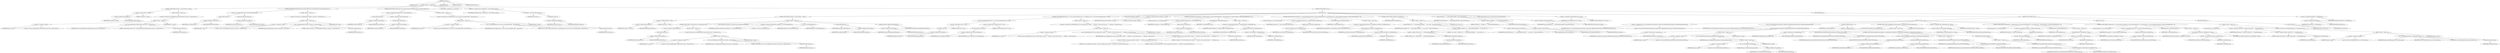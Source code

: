 digraph "execute" {  
"300" [label = <(METHOD,execute)<SUB>225</SUB>> ]
"21" [label = <(PARAM,this)<SUB>225</SUB>> ]
"301" [label = <(BLOCK,&lt;empty&gt;,&lt;empty&gt;)<SUB>225</SUB>> ]
"302" [label = <(CONTROL_STRUCTURE,if (tarFile == null),if (tarFile == null))<SUB>226</SUB>> ]
"303" [label = <(&lt;operator&gt;.equals,tarFile == null)<SUB>226</SUB>> ]
"304" [label = <(&lt;operator&gt;.fieldAccess,this.tarFile)<SUB>226</SUB>> ]
"305" [label = <(IDENTIFIER,this,tarFile == null)<SUB>226</SUB>> ]
"306" [label = <(FIELD_IDENTIFIER,tarFile,tarFile)<SUB>226</SUB>> ]
"307" [label = <(LITERAL,null,tarFile == null)<SUB>226</SUB>> ]
"308" [label = <(BLOCK,&lt;empty&gt;,&lt;empty&gt;)<SUB>226</SUB>> ]
"309" [label = <(&lt;operator&gt;.throw,throw new BuildException(&quot;tarfile attribute must be set!&quot;, getLocation());)<SUB>227</SUB>> ]
"310" [label = <(BLOCK,&lt;empty&gt;,&lt;empty&gt;)<SUB>227</SUB>> ]
"311" [label = <(&lt;operator&gt;.assignment,&lt;empty&gt;)> ]
"312" [label = <(IDENTIFIER,$obj7,&lt;empty&gt;)> ]
"313" [label = <(&lt;operator&gt;.alloc,new BuildException(&quot;tarfile attribute must be set!&quot;, getLocation()))<SUB>227</SUB>> ]
"314" [label = <(&lt;init&gt;,new BuildException(&quot;tarfile attribute must be set!&quot;, getLocation()))<SUB>227</SUB>> ]
"315" [label = <(IDENTIFIER,$obj7,new BuildException(&quot;tarfile attribute must be set!&quot;, getLocation()))> ]
"316" [label = <(LITERAL,&quot;tarfile attribute must be set!&quot;,new BuildException(&quot;tarfile attribute must be set!&quot;, getLocation()))<SUB>227</SUB>> ]
"317" [label = <(getLocation,getLocation())<SUB>228</SUB>> ]
"20" [label = <(IDENTIFIER,this,getLocation())<SUB>228</SUB>> ]
"318" [label = <(IDENTIFIER,$obj7,&lt;empty&gt;)> ]
"319" [label = <(CONTROL_STRUCTURE,if (tarFile.exists() &amp;&amp; tarFile.isDirectory()),if (tarFile.exists() &amp;&amp; tarFile.isDirectory()))<SUB>231</SUB>> ]
"320" [label = <(&lt;operator&gt;.logicalAnd,tarFile.exists() &amp;&amp; tarFile.isDirectory())<SUB>231</SUB>> ]
"321" [label = <(exists,tarFile.exists())<SUB>231</SUB>> ]
"322" [label = <(&lt;operator&gt;.fieldAccess,this.tarFile)<SUB>231</SUB>> ]
"323" [label = <(IDENTIFIER,this,tarFile.exists())<SUB>231</SUB>> ]
"324" [label = <(FIELD_IDENTIFIER,tarFile,tarFile)<SUB>231</SUB>> ]
"325" [label = <(isDirectory,tarFile.isDirectory())<SUB>231</SUB>> ]
"326" [label = <(&lt;operator&gt;.fieldAccess,this.tarFile)<SUB>231</SUB>> ]
"327" [label = <(IDENTIFIER,this,tarFile.isDirectory())<SUB>231</SUB>> ]
"328" [label = <(FIELD_IDENTIFIER,tarFile,tarFile)<SUB>231</SUB>> ]
"329" [label = <(BLOCK,&lt;empty&gt;,&lt;empty&gt;)<SUB>231</SUB>> ]
"330" [label = <(&lt;operator&gt;.throw,throw new BuildException(&quot;tarfile is a directory!&quot;, getLocation());)<SUB>232</SUB>> ]
"331" [label = <(BLOCK,&lt;empty&gt;,&lt;empty&gt;)<SUB>232</SUB>> ]
"332" [label = <(&lt;operator&gt;.assignment,&lt;empty&gt;)> ]
"333" [label = <(IDENTIFIER,$obj8,&lt;empty&gt;)> ]
"334" [label = <(&lt;operator&gt;.alloc,new BuildException(&quot;tarfile is a directory!&quot;, getLocation()))<SUB>232</SUB>> ]
"335" [label = <(&lt;init&gt;,new BuildException(&quot;tarfile is a directory!&quot;, getLocation()))<SUB>232</SUB>> ]
"336" [label = <(IDENTIFIER,$obj8,new BuildException(&quot;tarfile is a directory!&quot;, getLocation()))> ]
"337" [label = <(LITERAL,&quot;tarfile is a directory!&quot;,new BuildException(&quot;tarfile is a directory!&quot;, getLocation()))<SUB>232</SUB>> ]
"338" [label = <(getLocation,getLocation())<SUB>233</SUB>> ]
"22" [label = <(IDENTIFIER,this,getLocation())<SUB>233</SUB>> ]
"339" [label = <(IDENTIFIER,$obj8,&lt;empty&gt;)> ]
"340" [label = <(CONTROL_STRUCTURE,if (tarFile.exists() &amp;&amp; !tarFile.canWrite()),if (tarFile.exists() &amp;&amp; !tarFile.canWrite()))<SUB>236</SUB>> ]
"341" [label = <(&lt;operator&gt;.logicalAnd,tarFile.exists() &amp;&amp; !tarFile.canWrite())<SUB>236</SUB>> ]
"342" [label = <(exists,tarFile.exists())<SUB>236</SUB>> ]
"343" [label = <(&lt;operator&gt;.fieldAccess,this.tarFile)<SUB>236</SUB>> ]
"344" [label = <(IDENTIFIER,this,tarFile.exists())<SUB>236</SUB>> ]
"345" [label = <(FIELD_IDENTIFIER,tarFile,tarFile)<SUB>236</SUB>> ]
"346" [label = <(&lt;operator&gt;.logicalNot,!tarFile.canWrite())<SUB>236</SUB>> ]
"347" [label = <(canWrite,tarFile.canWrite())<SUB>236</SUB>> ]
"348" [label = <(&lt;operator&gt;.fieldAccess,this.tarFile)<SUB>236</SUB>> ]
"349" [label = <(IDENTIFIER,this,tarFile.canWrite())<SUB>236</SUB>> ]
"350" [label = <(FIELD_IDENTIFIER,tarFile,tarFile)<SUB>236</SUB>> ]
"351" [label = <(BLOCK,&lt;empty&gt;,&lt;empty&gt;)<SUB>236</SUB>> ]
"352" [label = <(&lt;operator&gt;.throw,throw new BuildException(&quot;Can not write to the specified tarfile!&quot;, getLocation());)<SUB>237</SUB>> ]
"353" [label = <(BLOCK,&lt;empty&gt;,&lt;empty&gt;)<SUB>237</SUB>> ]
"354" [label = <(&lt;operator&gt;.assignment,&lt;empty&gt;)> ]
"355" [label = <(IDENTIFIER,$obj9,&lt;empty&gt;)> ]
"356" [label = <(&lt;operator&gt;.alloc,new BuildException(&quot;Can not write to the specified tarfile!&quot;, getLocation()))<SUB>237</SUB>> ]
"357" [label = <(&lt;init&gt;,new BuildException(&quot;Can not write to the specified tarfile!&quot;, getLocation()))<SUB>237</SUB>> ]
"358" [label = <(IDENTIFIER,$obj9,new BuildException(&quot;Can not write to the specified tarfile!&quot;, getLocation()))> ]
"359" [label = <(LITERAL,&quot;Can not write to the specified tarfile!&quot;,new BuildException(&quot;Can not write to the specified tarfile!&quot;, getLocation()))<SUB>237</SUB>> ]
"360" [label = <(getLocation,getLocation())<SUB>238</SUB>> ]
"23" [label = <(IDENTIFIER,this,getLocation())<SUB>238</SUB>> ]
"361" [label = <(IDENTIFIER,$obj9,&lt;empty&gt;)> ]
"362" [label = <(LOCAL,Vector savedFileSets: java.util.Vector)> ]
"363" [label = <(&lt;operator&gt;.assignment,Vector savedFileSets = (Vector) filesets.clone())<SUB>241</SUB>> ]
"364" [label = <(IDENTIFIER,savedFileSets,Vector savedFileSets = (Vector) filesets.clone())<SUB>241</SUB>> ]
"365" [label = <(&lt;operator&gt;.cast,(Vector) filesets.clone())<SUB>241</SUB>> ]
"366" [label = <(TYPE_REF,Vector,Vector)<SUB>241</SUB>> ]
"367" [label = <(clone,filesets.clone())<SUB>241</SUB>> ]
"368" [label = <(&lt;operator&gt;.fieldAccess,this.filesets)<SUB>241</SUB>> ]
"369" [label = <(IDENTIFIER,this,filesets.clone())<SUB>241</SUB>> ]
"370" [label = <(FIELD_IDENTIFIER,filesets,filesets)<SUB>241</SUB>> ]
"371" [label = <(CONTROL_STRUCTURE,try,try)<SUB>242</SUB>> ]
"372" [label = <(BLOCK,try,try)<SUB>242</SUB>> ]
"373" [label = <(CONTROL_STRUCTURE,if (baseDir != null),if (baseDir != null))<SUB>243</SUB>> ]
"374" [label = <(&lt;operator&gt;.notEquals,baseDir != null)<SUB>243</SUB>> ]
"375" [label = <(&lt;operator&gt;.fieldAccess,this.baseDir)<SUB>243</SUB>> ]
"376" [label = <(IDENTIFIER,this,baseDir != null)<SUB>243</SUB>> ]
"377" [label = <(FIELD_IDENTIFIER,baseDir,baseDir)<SUB>243</SUB>> ]
"378" [label = <(LITERAL,null,baseDir != null)<SUB>243</SUB>> ]
"379" [label = <(BLOCK,&lt;empty&gt;,&lt;empty&gt;)<SUB>243</SUB>> ]
"380" [label = <(CONTROL_STRUCTURE,if (!baseDir.exists()),if (!baseDir.exists()))<SUB>244</SUB>> ]
"381" [label = <(&lt;operator&gt;.logicalNot,!baseDir.exists())<SUB>244</SUB>> ]
"382" [label = <(exists,baseDir.exists())<SUB>244</SUB>> ]
"383" [label = <(&lt;operator&gt;.fieldAccess,this.baseDir)<SUB>244</SUB>> ]
"384" [label = <(IDENTIFIER,this,baseDir.exists())<SUB>244</SUB>> ]
"385" [label = <(FIELD_IDENTIFIER,baseDir,baseDir)<SUB>244</SUB>> ]
"386" [label = <(BLOCK,&lt;empty&gt;,&lt;empty&gt;)<SUB>244</SUB>> ]
"387" [label = <(&lt;operator&gt;.throw,throw new BuildException(&quot;basedir does not exist!&quot;, getLocation());)<SUB>245</SUB>> ]
"388" [label = <(BLOCK,&lt;empty&gt;,&lt;empty&gt;)<SUB>245</SUB>> ]
"389" [label = <(&lt;operator&gt;.assignment,&lt;empty&gt;)> ]
"390" [label = <(IDENTIFIER,$obj10,&lt;empty&gt;)> ]
"391" [label = <(&lt;operator&gt;.alloc,new BuildException(&quot;basedir does not exist!&quot;, getLocation()))<SUB>245</SUB>> ]
"392" [label = <(&lt;init&gt;,new BuildException(&quot;basedir does not exist!&quot;, getLocation()))<SUB>245</SUB>> ]
"393" [label = <(IDENTIFIER,$obj10,new BuildException(&quot;basedir does not exist!&quot;, getLocation()))> ]
"394" [label = <(LITERAL,&quot;basedir does not exist!&quot;,new BuildException(&quot;basedir does not exist!&quot;, getLocation()))<SUB>245</SUB>> ]
"395" [label = <(getLocation,getLocation())<SUB>246</SUB>> ]
"24" [label = <(IDENTIFIER,this,getLocation())<SUB>246</SUB>> ]
"396" [label = <(IDENTIFIER,$obj10,&lt;empty&gt;)> ]
"26" [label = <(LOCAL,TarFileSet mainFileSet: org.apache.tools.ant.taskdefs.Tar$TarFileSet)> ]
"397" [label = <(&lt;operator&gt;.assignment,Tar$TarFileSet mainFileSet = new TarFileSet(fileset))<SUB>250</SUB>> ]
"398" [label = <(IDENTIFIER,mainFileSet,Tar$TarFileSet mainFileSet = new TarFileSet(fileset))<SUB>250</SUB>> ]
"399" [label = <(&lt;operator&gt;.alloc,new TarFileSet(fileset))<SUB>250</SUB>> ]
"400" [label = <(&lt;init&gt;,new TarFileSet(fileset))<SUB>250</SUB>> ]
"25" [label = <(IDENTIFIER,mainFileSet,new TarFileSet(fileset))<SUB>250</SUB>> ]
"401" [label = <(IDENTIFIER,fileset,new TarFileSet(fileset))<SUB>250</SUB>> ]
"402" [label = <(setDir,setDir(baseDir))<SUB>251</SUB>> ]
"403" [label = <(IDENTIFIER,mainFileSet,setDir(baseDir))<SUB>251</SUB>> ]
"404" [label = <(&lt;operator&gt;.fieldAccess,this.baseDir)<SUB>251</SUB>> ]
"405" [label = <(IDENTIFIER,this,setDir(baseDir))<SUB>251</SUB>> ]
"406" [label = <(FIELD_IDENTIFIER,baseDir,baseDir)<SUB>251</SUB>> ]
"407" [label = <(addElement,filesets.addElement(mainFileSet))<SUB>252</SUB>> ]
"408" [label = <(&lt;operator&gt;.fieldAccess,this.filesets)<SUB>252</SUB>> ]
"409" [label = <(IDENTIFIER,this,filesets.addElement(mainFileSet))<SUB>252</SUB>> ]
"410" [label = <(FIELD_IDENTIFIER,filesets,filesets)<SUB>252</SUB>> ]
"411" [label = <(IDENTIFIER,mainFileSet,filesets.addElement(mainFileSet))<SUB>252</SUB>> ]
"412" [label = <(CONTROL_STRUCTURE,if (filesets.size() == 0 &amp;&amp; resourceCollections.size() == 0),if (filesets.size() == 0 &amp;&amp; resourceCollections.size() == 0))<SUB>255</SUB>> ]
"413" [label = <(&lt;operator&gt;.logicalAnd,filesets.size() == 0 &amp;&amp; resourceCollections.size() == 0)<SUB>255</SUB>> ]
"414" [label = <(&lt;operator&gt;.equals,filesets.size() == 0)<SUB>255</SUB>> ]
"415" [label = <(size,filesets.size())<SUB>255</SUB>> ]
"416" [label = <(&lt;operator&gt;.fieldAccess,this.filesets)<SUB>255</SUB>> ]
"417" [label = <(IDENTIFIER,this,filesets.size())<SUB>255</SUB>> ]
"418" [label = <(FIELD_IDENTIFIER,filesets,filesets)<SUB>255</SUB>> ]
"419" [label = <(LITERAL,0,filesets.size() == 0)<SUB>255</SUB>> ]
"420" [label = <(&lt;operator&gt;.equals,resourceCollections.size() == 0)<SUB>255</SUB>> ]
"421" [label = <(size,resourceCollections.size())<SUB>255</SUB>> ]
"422" [label = <(&lt;operator&gt;.fieldAccess,this.resourceCollections)<SUB>255</SUB>> ]
"423" [label = <(IDENTIFIER,this,resourceCollections.size())<SUB>255</SUB>> ]
"424" [label = <(FIELD_IDENTIFIER,resourceCollections,resourceCollections)<SUB>255</SUB>> ]
"425" [label = <(LITERAL,0,resourceCollections.size() == 0)<SUB>255</SUB>> ]
"426" [label = <(BLOCK,&lt;empty&gt;,&lt;empty&gt;)<SUB>255</SUB>> ]
"427" [label = <(&lt;operator&gt;.throw,throw new BuildException(&quot;You must supply either a basedir &quot; + &quot;attribute or some nested resource&quot; + &quot; collections.&quot;, getLocation());)<SUB>256</SUB>> ]
"428" [label = <(BLOCK,&lt;empty&gt;,&lt;empty&gt;)<SUB>256</SUB>> ]
"429" [label = <(&lt;operator&gt;.assignment,&lt;empty&gt;)> ]
"430" [label = <(IDENTIFIER,$obj12,&lt;empty&gt;)> ]
"431" [label = <(&lt;operator&gt;.alloc,new BuildException(&quot;You must supply either a basedir &quot; + &quot;attribute or some nested resource&quot; + &quot; collections.&quot;, getLocation()))<SUB>256</SUB>> ]
"432" [label = <(&lt;init&gt;,new BuildException(&quot;You must supply either a basedir &quot; + &quot;attribute or some nested resource&quot; + &quot; collections.&quot;, getLocation()))<SUB>256</SUB>> ]
"433" [label = <(IDENTIFIER,$obj12,new BuildException(&quot;You must supply either a basedir &quot; + &quot;attribute or some nested resource&quot; + &quot; collections.&quot;, getLocation()))> ]
"434" [label = <(&lt;operator&gt;.addition,&quot;You must supply either a basedir &quot; + &quot;attribute or some nested resource&quot; + &quot; collections.&quot;)<SUB>256</SUB>> ]
"435" [label = <(&lt;operator&gt;.addition,&quot;You must supply either a basedir &quot; + &quot;attribute or some nested resource&quot;)<SUB>256</SUB>> ]
"436" [label = <(LITERAL,&quot;You must supply either a basedir &quot;,&quot;You must supply either a basedir &quot; + &quot;attribute or some nested resource&quot;)<SUB>256</SUB>> ]
"437" [label = <(LITERAL,&quot;attribute or some nested resource&quot;,&quot;You must supply either a basedir &quot; + &quot;attribute or some nested resource&quot;)<SUB>257</SUB>> ]
"438" [label = <(LITERAL,&quot; collections.&quot;,&quot;You must supply either a basedir &quot; + &quot;attribute or some nested resource&quot; + &quot; collections.&quot;)<SUB>258</SUB>> ]
"439" [label = <(getLocation,getLocation())<SUB>259</SUB>> ]
"27" [label = <(IDENTIFIER,this,getLocation())<SUB>259</SUB>> ]
"440" [label = <(IDENTIFIER,$obj12,&lt;empty&gt;)> ]
"441" [label = <(LOCAL,boolean upToDate: boolean)> ]
"442" [label = <(&lt;operator&gt;.assignment,boolean upToDate = true)<SUB>264</SUB>> ]
"443" [label = <(IDENTIFIER,upToDate,boolean upToDate = true)<SUB>264</SUB>> ]
"444" [label = <(LITERAL,true,boolean upToDate = true)<SUB>264</SUB>> ]
"445" [label = <(CONTROL_STRUCTURE,for (Enumeration e = filesets.elements(); Some(e.hasMoreElements()); ),for (Enumeration e = filesets.elements(); Some(e.hasMoreElements()); ))<SUB>265</SUB>> ]
"446" [label = <(LOCAL,Enumeration e: java.util.Enumeration)> ]
"447" [label = <(&lt;operator&gt;.assignment,Enumeration e = filesets.elements())<SUB>265</SUB>> ]
"448" [label = <(IDENTIFIER,e,Enumeration e = filesets.elements())<SUB>265</SUB>> ]
"449" [label = <(elements,filesets.elements())<SUB>265</SUB>> ]
"450" [label = <(&lt;operator&gt;.fieldAccess,this.filesets)<SUB>265</SUB>> ]
"451" [label = <(IDENTIFIER,this,filesets.elements())<SUB>265</SUB>> ]
"452" [label = <(FIELD_IDENTIFIER,filesets,filesets)<SUB>265</SUB>> ]
"453" [label = <(hasMoreElements,e.hasMoreElements())<SUB>265</SUB>> ]
"454" [label = <(IDENTIFIER,e,e.hasMoreElements())<SUB>265</SUB>> ]
"455" [label = <(BLOCK,&lt;empty&gt;,&lt;empty&gt;)<SUB>265</SUB>> ]
"456" [label = <(&lt;operators&gt;.assignmentAnd,upToDate &amp;= check((TarFileSet) e.nextElement()))<SUB>266</SUB>> ]
"457" [label = <(IDENTIFIER,upToDate,upToDate &amp;= check((TarFileSet) e.nextElement()))<SUB>266</SUB>> ]
"458" [label = <(check,check((TarFileSet) e.nextElement()))<SUB>266</SUB>> ]
"28" [label = <(IDENTIFIER,this,check((TarFileSet) e.nextElement()))<SUB>266</SUB>> ]
"459" [label = <(&lt;operator&gt;.cast,(TarFileSet) e.nextElement())<SUB>266</SUB>> ]
"460" [label = <(TYPE_REF,TarFileSet,TarFileSet)<SUB>266</SUB>> ]
"461" [label = <(nextElement,e.nextElement())<SUB>266</SUB>> ]
"462" [label = <(IDENTIFIER,e,e.nextElement())<SUB>266</SUB>> ]
"463" [label = <(CONTROL_STRUCTURE,for (Enumeration e = resourceCollections.elements(); Some(e.hasMoreElements()); ),for (Enumeration e = resourceCollections.elements(); Some(e.hasMoreElements()); ))<SUB>268</SUB>> ]
"464" [label = <(LOCAL,Enumeration e: java.util.Enumeration)> ]
"465" [label = <(&lt;operator&gt;.assignment,Enumeration e = resourceCollections.elements())<SUB>268</SUB>> ]
"466" [label = <(IDENTIFIER,e,Enumeration e = resourceCollections.elements())<SUB>268</SUB>> ]
"467" [label = <(elements,resourceCollections.elements())<SUB>268</SUB>> ]
"468" [label = <(&lt;operator&gt;.fieldAccess,this.resourceCollections)<SUB>268</SUB>> ]
"469" [label = <(IDENTIFIER,this,resourceCollections.elements())<SUB>268</SUB>> ]
"470" [label = <(FIELD_IDENTIFIER,resourceCollections,resourceCollections)<SUB>268</SUB>> ]
"471" [label = <(hasMoreElements,e.hasMoreElements())<SUB>269</SUB>> ]
"472" [label = <(IDENTIFIER,e,e.hasMoreElements())<SUB>269</SUB>> ]
"473" [label = <(BLOCK,&lt;empty&gt;,&lt;empty&gt;)<SUB>269</SUB>> ]
"474" [label = <(&lt;operators&gt;.assignmentAnd,upToDate &amp;= check((ResourceCollection) e.nextElement()))<SUB>270</SUB>> ]
"475" [label = <(IDENTIFIER,upToDate,upToDate &amp;= check((ResourceCollection) e.nextElement()))<SUB>270</SUB>> ]
"476" [label = <(check,check((ResourceCollection) e.nextElement()))<SUB>270</SUB>> ]
"29" [label = <(IDENTIFIER,this,check((ResourceCollection) e.nextElement()))<SUB>270</SUB>> ]
"477" [label = <(&lt;operator&gt;.cast,(ResourceCollection) e.nextElement())<SUB>270</SUB>> ]
"478" [label = <(TYPE_REF,ResourceCollection,ResourceCollection)<SUB>270</SUB>> ]
"479" [label = <(nextElement,e.nextElement())<SUB>270</SUB>> ]
"480" [label = <(IDENTIFIER,e,e.nextElement())<SUB>270</SUB>> ]
"481" [label = <(CONTROL_STRUCTURE,if (upToDate),if (upToDate))<SUB>273</SUB>> ]
"482" [label = <(IDENTIFIER,upToDate,if (upToDate))<SUB>273</SUB>> ]
"483" [label = <(BLOCK,&lt;empty&gt;,&lt;empty&gt;)<SUB>273</SUB>> ]
"484" [label = <(log,log(&quot;Nothing to do: &quot; + tarFile.getAbsolutePath() + &quot; is up to date.&quot;, Project.MSG_INFO))<SUB>274</SUB>> ]
"30" [label = <(IDENTIFIER,this,log(&quot;Nothing to do: &quot; + tarFile.getAbsolutePath() + &quot; is up to date.&quot;, Project.MSG_INFO))<SUB>274</SUB>> ]
"485" [label = <(&lt;operator&gt;.addition,&quot;Nothing to do: &quot; + tarFile.getAbsolutePath() + &quot; is up to date.&quot;)<SUB>274</SUB>> ]
"486" [label = <(&lt;operator&gt;.addition,&quot;Nothing to do: &quot; + tarFile.getAbsolutePath())<SUB>274</SUB>> ]
"487" [label = <(LITERAL,&quot;Nothing to do: &quot;,&quot;Nothing to do: &quot; + tarFile.getAbsolutePath())<SUB>274</SUB>> ]
"488" [label = <(getAbsolutePath,tarFile.getAbsolutePath())<SUB>274</SUB>> ]
"489" [label = <(&lt;operator&gt;.fieldAccess,this.tarFile)<SUB>274</SUB>> ]
"490" [label = <(IDENTIFIER,this,tarFile.getAbsolutePath())<SUB>274</SUB>> ]
"491" [label = <(FIELD_IDENTIFIER,tarFile,tarFile)<SUB>274</SUB>> ]
"492" [label = <(LITERAL,&quot; is up to date.&quot;,&quot;Nothing to do: &quot; + tarFile.getAbsolutePath() + &quot; is up to date.&quot;)<SUB>275</SUB>> ]
"493" [label = <(&lt;operator&gt;.fieldAccess,Project.MSG_INFO)<SUB>275</SUB>> ]
"494" [label = <(IDENTIFIER,Project,log(&quot;Nothing to do: &quot; + tarFile.getAbsolutePath() + &quot; is up to date.&quot;, Project.MSG_INFO))<SUB>275</SUB>> ]
"495" [label = <(FIELD_IDENTIFIER,MSG_INFO,MSG_INFO)<SUB>275</SUB>> ]
"496" [label = <(RETURN,return;,return;)<SUB>276</SUB>> ]
"497" [label = <(log,log(&quot;Building tar: &quot; + tarFile.getAbsolutePath(), Project.MSG_INFO))<SUB>279</SUB>> ]
"31" [label = <(IDENTIFIER,this,log(&quot;Building tar: &quot; + tarFile.getAbsolutePath(), Project.MSG_INFO))<SUB>279</SUB>> ]
"498" [label = <(&lt;operator&gt;.addition,&quot;Building tar: &quot; + tarFile.getAbsolutePath())<SUB>279</SUB>> ]
"499" [label = <(LITERAL,&quot;Building tar: &quot;,&quot;Building tar: &quot; + tarFile.getAbsolutePath())<SUB>279</SUB>> ]
"500" [label = <(getAbsolutePath,tarFile.getAbsolutePath())<SUB>279</SUB>> ]
"501" [label = <(&lt;operator&gt;.fieldAccess,this.tarFile)<SUB>279</SUB>> ]
"502" [label = <(IDENTIFIER,this,tarFile.getAbsolutePath())<SUB>279</SUB>> ]
"503" [label = <(FIELD_IDENTIFIER,tarFile,tarFile)<SUB>279</SUB>> ]
"504" [label = <(&lt;operator&gt;.fieldAccess,Project.MSG_INFO)<SUB>279</SUB>> ]
"505" [label = <(IDENTIFIER,Project,log(&quot;Building tar: &quot; + tarFile.getAbsolutePath(), Project.MSG_INFO))<SUB>279</SUB>> ]
"506" [label = <(FIELD_IDENTIFIER,MSG_INFO,MSG_INFO)<SUB>279</SUB>> ]
"33" [label = <(LOCAL,TarOutputStream tOut: org.apache.tools.tar.TarOutputStream)> ]
"507" [label = <(&lt;operator&gt;.assignment,TarOutputStream tOut = null)<SUB>281</SUB>> ]
"508" [label = <(IDENTIFIER,tOut,TarOutputStream tOut = null)<SUB>281</SUB>> ]
"509" [label = <(LITERAL,null,TarOutputStream tOut = null)<SUB>281</SUB>> ]
"510" [label = <(CONTROL_STRUCTURE,try,try)<SUB>282</SUB>> ]
"511" [label = <(BLOCK,try,try)<SUB>282</SUB>> ]
"512" [label = <(&lt;operator&gt;.assignment,tOut = new TarOutputStream(compression.compress(new BufferedOutputStream(new FileOutputStream(tarFile)))))<SUB>283</SUB>> ]
"513" [label = <(IDENTIFIER,tOut,tOut = new TarOutputStream(compression.compress(new BufferedOutputStream(new FileOutputStream(tarFile)))))<SUB>283</SUB>> ]
"514" [label = <(&lt;operator&gt;.alloc,new TarOutputStream(compression.compress(new BufferedOutputStream(new FileOutputStream(tarFile)))))<SUB>283</SUB>> ]
"515" [label = <(&lt;init&gt;,new TarOutputStream(compression.compress(new BufferedOutputStream(new FileOutputStream(tarFile)))))<SUB>283</SUB>> ]
"32" [label = <(IDENTIFIER,tOut,new TarOutputStream(compression.compress(new BufferedOutputStream(new FileOutputStream(tarFile)))))<SUB>283</SUB>> ]
"516" [label = <(compress,compression.compress(new BufferedOutputStream(new FileOutputStream(tarFile))))<SUB>284</SUB>> ]
"517" [label = <(&lt;operator&gt;.fieldAccess,this.compression)<SUB>284</SUB>> ]
"518" [label = <(IDENTIFIER,this,compression.compress(new BufferedOutputStream(new FileOutputStream(tarFile))))<SUB>284</SUB>> ]
"519" [label = <(FIELD_IDENTIFIER,compression,compression)<SUB>284</SUB>> ]
"520" [label = <(BLOCK,&lt;empty&gt;,&lt;empty&gt;)<SUB>285</SUB>> ]
"521" [label = <(&lt;operator&gt;.assignment,&lt;empty&gt;)> ]
"522" [label = <(IDENTIFIER,$obj14,&lt;empty&gt;)> ]
"523" [label = <(&lt;operator&gt;.alloc,new BufferedOutputStream(new FileOutputStream(tarFile)))<SUB>285</SUB>> ]
"524" [label = <(&lt;init&gt;,new BufferedOutputStream(new FileOutputStream(tarFile)))<SUB>285</SUB>> ]
"525" [label = <(IDENTIFIER,$obj14,new BufferedOutputStream(new FileOutputStream(tarFile)))> ]
"526" [label = <(BLOCK,&lt;empty&gt;,&lt;empty&gt;)<SUB>286</SUB>> ]
"527" [label = <(&lt;operator&gt;.assignment,&lt;empty&gt;)> ]
"528" [label = <(IDENTIFIER,$obj13,&lt;empty&gt;)> ]
"529" [label = <(&lt;operator&gt;.alloc,new FileOutputStream(tarFile))<SUB>286</SUB>> ]
"530" [label = <(&lt;init&gt;,new FileOutputStream(tarFile))<SUB>286</SUB>> ]
"531" [label = <(IDENTIFIER,$obj13,new FileOutputStream(tarFile))> ]
"532" [label = <(&lt;operator&gt;.fieldAccess,this.tarFile)<SUB>286</SUB>> ]
"533" [label = <(IDENTIFIER,this,new FileOutputStream(tarFile))<SUB>286</SUB>> ]
"534" [label = <(FIELD_IDENTIFIER,tarFile,tarFile)<SUB>286</SUB>> ]
"535" [label = <(IDENTIFIER,$obj13,&lt;empty&gt;)> ]
"536" [label = <(IDENTIFIER,$obj14,&lt;empty&gt;)> ]
"537" [label = <(setDebug,setDebug(true))<SUB>287</SUB>> ]
"538" [label = <(IDENTIFIER,tOut,setDebug(true))<SUB>287</SUB>> ]
"539" [label = <(LITERAL,true,setDebug(true))<SUB>287</SUB>> ]
"540" [label = <(CONTROL_STRUCTURE,if (longFileMode.isTruncateMode()),if (longFileMode.isTruncateMode()))<SUB>288</SUB>> ]
"541" [label = <(isTruncateMode,longFileMode.isTruncateMode())<SUB>288</SUB>> ]
"542" [label = <(&lt;operator&gt;.fieldAccess,this.longFileMode)<SUB>288</SUB>> ]
"543" [label = <(IDENTIFIER,this,longFileMode.isTruncateMode())<SUB>288</SUB>> ]
"544" [label = <(FIELD_IDENTIFIER,longFileMode,longFileMode)<SUB>288</SUB>> ]
"545" [label = <(BLOCK,&lt;empty&gt;,&lt;empty&gt;)<SUB>288</SUB>> ]
"546" [label = <(setLongFileMode,setLongFileMode(TarOutputStream.LONGFILE_TRUNCATE))<SUB>289</SUB>> ]
"547" [label = <(IDENTIFIER,tOut,setLongFileMode(TarOutputStream.LONGFILE_TRUNCATE))<SUB>289</SUB>> ]
"548" [label = <(&lt;operator&gt;.fieldAccess,TarOutputStream.LONGFILE_TRUNCATE)<SUB>289</SUB>> ]
"549" [label = <(IDENTIFIER,TarOutputStream,setLongFileMode(TarOutputStream.LONGFILE_TRUNCATE))<SUB>289</SUB>> ]
"550" [label = <(FIELD_IDENTIFIER,LONGFILE_TRUNCATE,LONGFILE_TRUNCATE)<SUB>289</SUB>> ]
"551" [label = <(CONTROL_STRUCTURE,else,else)<SUB>290</SUB>> ]
"552" [label = <(CONTROL_STRUCTURE,if (longFileMode.isFailMode() || longFileMode.isOmitMode()),if (longFileMode.isFailMode() || longFileMode.isOmitMode()))<SUB>290</SUB>> ]
"553" [label = <(&lt;operator&gt;.logicalOr,longFileMode.isFailMode() || longFileMode.isOmitMode())<SUB>290</SUB>> ]
"554" [label = <(isFailMode,longFileMode.isFailMode())<SUB>290</SUB>> ]
"555" [label = <(&lt;operator&gt;.fieldAccess,this.longFileMode)<SUB>290</SUB>> ]
"556" [label = <(IDENTIFIER,this,longFileMode.isFailMode())<SUB>290</SUB>> ]
"557" [label = <(FIELD_IDENTIFIER,longFileMode,longFileMode)<SUB>290</SUB>> ]
"558" [label = <(isOmitMode,longFileMode.isOmitMode())<SUB>291</SUB>> ]
"559" [label = <(&lt;operator&gt;.fieldAccess,this.longFileMode)<SUB>291</SUB>> ]
"560" [label = <(IDENTIFIER,this,longFileMode.isOmitMode())<SUB>291</SUB>> ]
"561" [label = <(FIELD_IDENTIFIER,longFileMode,longFileMode)<SUB>291</SUB>> ]
"562" [label = <(BLOCK,&lt;empty&gt;,&lt;empty&gt;)<SUB>291</SUB>> ]
"563" [label = <(setLongFileMode,setLongFileMode(TarOutputStream.LONGFILE_ERROR))<SUB>292</SUB>> ]
"564" [label = <(IDENTIFIER,tOut,setLongFileMode(TarOutputStream.LONGFILE_ERROR))<SUB>292</SUB>> ]
"565" [label = <(&lt;operator&gt;.fieldAccess,TarOutputStream.LONGFILE_ERROR)<SUB>292</SUB>> ]
"566" [label = <(IDENTIFIER,TarOutputStream,setLongFileMode(TarOutputStream.LONGFILE_ERROR))<SUB>292</SUB>> ]
"567" [label = <(FIELD_IDENTIFIER,LONGFILE_ERROR,LONGFILE_ERROR)<SUB>292</SUB>> ]
"568" [label = <(CONTROL_STRUCTURE,else,else)<SUB>293</SUB>> ]
"569" [label = <(BLOCK,&lt;empty&gt;,&lt;empty&gt;)<SUB>293</SUB>> ]
"570" [label = <(setLongFileMode,setLongFileMode(TarOutputStream.LONGFILE_GNU))<SUB>295</SUB>> ]
"571" [label = <(IDENTIFIER,tOut,setLongFileMode(TarOutputStream.LONGFILE_GNU))<SUB>295</SUB>> ]
"572" [label = <(&lt;operator&gt;.fieldAccess,TarOutputStream.LONGFILE_GNU)<SUB>295</SUB>> ]
"573" [label = <(IDENTIFIER,TarOutputStream,setLongFileMode(TarOutputStream.LONGFILE_GNU))<SUB>295</SUB>> ]
"574" [label = <(FIELD_IDENTIFIER,LONGFILE_GNU,LONGFILE_GNU)<SUB>295</SUB>> ]
"575" [label = <(&lt;operator&gt;.assignment,this.longWarningGiven = false)<SUB>298</SUB>> ]
"576" [label = <(&lt;operator&gt;.fieldAccess,this.longWarningGiven)<SUB>298</SUB>> ]
"577" [label = <(IDENTIFIER,this,this.longWarningGiven = false)<SUB>298</SUB>> ]
"578" [label = <(FIELD_IDENTIFIER,longWarningGiven,longWarningGiven)<SUB>298</SUB>> ]
"579" [label = <(LITERAL,false,this.longWarningGiven = false)<SUB>298</SUB>> ]
"580" [label = <(CONTROL_STRUCTURE,for (Enumeration e = filesets.elements(); Some(e.hasMoreElements()); ),for (Enumeration e = filesets.elements(); Some(e.hasMoreElements()); ))<SUB>299</SUB>> ]
"581" [label = <(LOCAL,Enumeration e: java.util.Enumeration)> ]
"582" [label = <(&lt;operator&gt;.assignment,Enumeration e = filesets.elements())<SUB>299</SUB>> ]
"583" [label = <(IDENTIFIER,e,Enumeration e = filesets.elements())<SUB>299</SUB>> ]
"584" [label = <(elements,filesets.elements())<SUB>299</SUB>> ]
"585" [label = <(&lt;operator&gt;.fieldAccess,this.filesets)<SUB>299</SUB>> ]
"586" [label = <(IDENTIFIER,this,filesets.elements())<SUB>299</SUB>> ]
"587" [label = <(FIELD_IDENTIFIER,filesets,filesets)<SUB>299</SUB>> ]
"588" [label = <(hasMoreElements,e.hasMoreElements())<SUB>300</SUB>> ]
"589" [label = <(IDENTIFIER,e,e.hasMoreElements())<SUB>300</SUB>> ]
"590" [label = <(BLOCK,&lt;empty&gt;,&lt;empty&gt;)<SUB>300</SUB>> ]
"591" [label = <(tar,tar((TarFileSet) e.nextElement(), tOut))<SUB>301</SUB>> ]
"34" [label = <(IDENTIFIER,this,tar((TarFileSet) e.nextElement(), tOut))<SUB>301</SUB>> ]
"592" [label = <(&lt;operator&gt;.cast,(TarFileSet) e.nextElement())<SUB>301</SUB>> ]
"593" [label = <(TYPE_REF,TarFileSet,TarFileSet)<SUB>301</SUB>> ]
"594" [label = <(nextElement,e.nextElement())<SUB>301</SUB>> ]
"595" [label = <(IDENTIFIER,e,e.nextElement())<SUB>301</SUB>> ]
"596" [label = <(IDENTIFIER,tOut,tar((TarFileSet) e.nextElement(), tOut))<SUB>301</SUB>> ]
"597" [label = <(CONTROL_STRUCTURE,for (Enumeration e = resourceCollections.elements(); Some(e.hasMoreElements()); ),for (Enumeration e = resourceCollections.elements(); Some(e.hasMoreElements()); ))<SUB>303</SUB>> ]
"598" [label = <(LOCAL,Enumeration e: java.util.Enumeration)> ]
"599" [label = <(&lt;operator&gt;.assignment,Enumeration e = resourceCollections.elements())<SUB>303</SUB>> ]
"600" [label = <(IDENTIFIER,e,Enumeration e = resourceCollections.elements())<SUB>303</SUB>> ]
"601" [label = <(elements,resourceCollections.elements())<SUB>303</SUB>> ]
"602" [label = <(&lt;operator&gt;.fieldAccess,this.resourceCollections)<SUB>303</SUB>> ]
"603" [label = <(IDENTIFIER,this,resourceCollections.elements())<SUB>303</SUB>> ]
"604" [label = <(FIELD_IDENTIFIER,resourceCollections,resourceCollections)<SUB>303</SUB>> ]
"605" [label = <(hasMoreElements,e.hasMoreElements())<SUB>304</SUB>> ]
"606" [label = <(IDENTIFIER,e,e.hasMoreElements())<SUB>304</SUB>> ]
"607" [label = <(BLOCK,&lt;empty&gt;,&lt;empty&gt;)<SUB>304</SUB>> ]
"608" [label = <(tar,tar((ResourceCollection) e.nextElement(), tOut))<SUB>305</SUB>> ]
"35" [label = <(IDENTIFIER,this,tar((ResourceCollection) e.nextElement(), tOut))<SUB>305</SUB>> ]
"609" [label = <(&lt;operator&gt;.cast,(ResourceCollection) e.nextElement())<SUB>305</SUB>> ]
"610" [label = <(TYPE_REF,ResourceCollection,ResourceCollection)<SUB>305</SUB>> ]
"611" [label = <(nextElement,e.nextElement())<SUB>305</SUB>> ]
"612" [label = <(IDENTIFIER,e,e.nextElement())<SUB>305</SUB>> ]
"613" [label = <(IDENTIFIER,tOut,tar((ResourceCollection) e.nextElement(), tOut))<SUB>305</SUB>> ]
"614" [label = <(BLOCK,catch,catch)> ]
"615" [label = <(BLOCK,&lt;empty&gt;,&lt;empty&gt;)<SUB>307</SUB>> ]
"616" [label = <(LOCAL,String msg: java.lang.String)> ]
"617" [label = <(&lt;operator&gt;.assignment,String msg = &quot;Problem creating TAR: &quot; + ioe.getMessage())<SUB>308</SUB>> ]
"618" [label = <(IDENTIFIER,msg,String msg = &quot;Problem creating TAR: &quot; + ioe.getMessage())<SUB>308</SUB>> ]
"619" [label = <(&lt;operator&gt;.addition,&quot;Problem creating TAR: &quot; + ioe.getMessage())<SUB>308</SUB>> ]
"620" [label = <(LITERAL,&quot;Problem creating TAR: &quot;,&quot;Problem creating TAR: &quot; + ioe.getMessage())<SUB>308</SUB>> ]
"621" [label = <(getMessage,ioe.getMessage())<SUB>308</SUB>> ]
"622" [label = <(IDENTIFIER,ioe,ioe.getMessage())<SUB>308</SUB>> ]
"623" [label = <(&lt;operator&gt;.throw,throw new BuildException(msg, ioe, getLocation());)<SUB>309</SUB>> ]
"624" [label = <(BLOCK,&lt;empty&gt;,&lt;empty&gt;)<SUB>309</SUB>> ]
"625" [label = <(&lt;operator&gt;.assignment,&lt;empty&gt;)> ]
"626" [label = <(IDENTIFIER,$obj16,&lt;empty&gt;)> ]
"627" [label = <(&lt;operator&gt;.alloc,new BuildException(msg, ioe, getLocation()))<SUB>309</SUB>> ]
"628" [label = <(&lt;init&gt;,new BuildException(msg, ioe, getLocation()))<SUB>309</SUB>> ]
"629" [label = <(IDENTIFIER,$obj16,new BuildException(msg, ioe, getLocation()))> ]
"630" [label = <(IDENTIFIER,msg,new BuildException(msg, ioe, getLocation()))<SUB>309</SUB>> ]
"631" [label = <(IDENTIFIER,ioe,new BuildException(msg, ioe, getLocation()))<SUB>309</SUB>> ]
"632" [label = <(getLocation,getLocation())<SUB>309</SUB>> ]
"36" [label = <(IDENTIFIER,this,getLocation())<SUB>309</SUB>> ]
"633" [label = <(IDENTIFIER,$obj16,&lt;empty&gt;)> ]
"634" [label = <(BLOCK,finally,finally)<SUB>310</SUB>> ]
"635" [label = <(close,close(tOut))<SUB>311</SUB>> ]
"636" [label = <(IDENTIFIER,FileUtils,close(tOut))<SUB>311</SUB>> ]
"637" [label = <(IDENTIFIER,tOut,close(tOut))<SUB>311</SUB>> ]
"638" [label = <(BLOCK,finally,finally)<SUB>313</SUB>> ]
"639" [label = <(&lt;operator&gt;.assignment,this.filesets = savedFileSets)<SUB>314</SUB>> ]
"640" [label = <(&lt;operator&gt;.fieldAccess,this.filesets)<SUB>314</SUB>> ]
"641" [label = <(IDENTIFIER,this,this.filesets = savedFileSets)<SUB>314</SUB>> ]
"642" [label = <(FIELD_IDENTIFIER,filesets,filesets)<SUB>314</SUB>> ]
"643" [label = <(IDENTIFIER,savedFileSets,this.filesets = savedFileSets)<SUB>314</SUB>> ]
"644" [label = <(MODIFIER,PUBLIC)> ]
"645" [label = <(MODIFIER,VIRTUAL)> ]
"646" [label = <(METHOD_RETURN,void)<SUB>225</SUB>> ]
  "300" -> "21" 
  "300" -> "301" 
  "300" -> "644" 
  "300" -> "645" 
  "300" -> "646" 
  "301" -> "302" 
  "301" -> "319" 
  "301" -> "340" 
  "301" -> "362" 
  "301" -> "363" 
  "301" -> "371" 
  "302" -> "303" 
  "302" -> "308" 
  "303" -> "304" 
  "303" -> "307" 
  "304" -> "305" 
  "304" -> "306" 
  "308" -> "309" 
  "309" -> "310" 
  "310" -> "311" 
  "310" -> "314" 
  "310" -> "318" 
  "311" -> "312" 
  "311" -> "313" 
  "314" -> "315" 
  "314" -> "316" 
  "314" -> "317" 
  "317" -> "20" 
  "319" -> "320" 
  "319" -> "329" 
  "320" -> "321" 
  "320" -> "325" 
  "321" -> "322" 
  "322" -> "323" 
  "322" -> "324" 
  "325" -> "326" 
  "326" -> "327" 
  "326" -> "328" 
  "329" -> "330" 
  "330" -> "331" 
  "331" -> "332" 
  "331" -> "335" 
  "331" -> "339" 
  "332" -> "333" 
  "332" -> "334" 
  "335" -> "336" 
  "335" -> "337" 
  "335" -> "338" 
  "338" -> "22" 
  "340" -> "341" 
  "340" -> "351" 
  "341" -> "342" 
  "341" -> "346" 
  "342" -> "343" 
  "343" -> "344" 
  "343" -> "345" 
  "346" -> "347" 
  "347" -> "348" 
  "348" -> "349" 
  "348" -> "350" 
  "351" -> "352" 
  "352" -> "353" 
  "353" -> "354" 
  "353" -> "357" 
  "353" -> "361" 
  "354" -> "355" 
  "354" -> "356" 
  "357" -> "358" 
  "357" -> "359" 
  "357" -> "360" 
  "360" -> "23" 
  "363" -> "364" 
  "363" -> "365" 
  "365" -> "366" 
  "365" -> "367" 
  "367" -> "368" 
  "368" -> "369" 
  "368" -> "370" 
  "371" -> "372" 
  "371" -> "638" 
  "372" -> "373" 
  "372" -> "412" 
  "372" -> "441" 
  "372" -> "442" 
  "372" -> "445" 
  "372" -> "463" 
  "372" -> "481" 
  "372" -> "497" 
  "372" -> "33" 
  "372" -> "507" 
  "372" -> "510" 
  "373" -> "374" 
  "373" -> "379" 
  "374" -> "375" 
  "374" -> "378" 
  "375" -> "376" 
  "375" -> "377" 
  "379" -> "380" 
  "379" -> "26" 
  "379" -> "397" 
  "379" -> "400" 
  "379" -> "402" 
  "379" -> "407" 
  "380" -> "381" 
  "380" -> "386" 
  "381" -> "382" 
  "382" -> "383" 
  "383" -> "384" 
  "383" -> "385" 
  "386" -> "387" 
  "387" -> "388" 
  "388" -> "389" 
  "388" -> "392" 
  "388" -> "396" 
  "389" -> "390" 
  "389" -> "391" 
  "392" -> "393" 
  "392" -> "394" 
  "392" -> "395" 
  "395" -> "24" 
  "397" -> "398" 
  "397" -> "399" 
  "400" -> "25" 
  "400" -> "401" 
  "402" -> "403" 
  "402" -> "404" 
  "404" -> "405" 
  "404" -> "406" 
  "407" -> "408" 
  "407" -> "411" 
  "408" -> "409" 
  "408" -> "410" 
  "412" -> "413" 
  "412" -> "426" 
  "413" -> "414" 
  "413" -> "420" 
  "414" -> "415" 
  "414" -> "419" 
  "415" -> "416" 
  "416" -> "417" 
  "416" -> "418" 
  "420" -> "421" 
  "420" -> "425" 
  "421" -> "422" 
  "422" -> "423" 
  "422" -> "424" 
  "426" -> "427" 
  "427" -> "428" 
  "428" -> "429" 
  "428" -> "432" 
  "428" -> "440" 
  "429" -> "430" 
  "429" -> "431" 
  "432" -> "433" 
  "432" -> "434" 
  "432" -> "439" 
  "434" -> "435" 
  "434" -> "438" 
  "435" -> "436" 
  "435" -> "437" 
  "439" -> "27" 
  "442" -> "443" 
  "442" -> "444" 
  "445" -> "446" 
  "445" -> "447" 
  "445" -> "453" 
  "445" -> "455" 
  "447" -> "448" 
  "447" -> "449" 
  "449" -> "450" 
  "450" -> "451" 
  "450" -> "452" 
  "453" -> "454" 
  "455" -> "456" 
  "456" -> "457" 
  "456" -> "458" 
  "458" -> "28" 
  "458" -> "459" 
  "459" -> "460" 
  "459" -> "461" 
  "461" -> "462" 
  "463" -> "464" 
  "463" -> "465" 
  "463" -> "471" 
  "463" -> "473" 
  "465" -> "466" 
  "465" -> "467" 
  "467" -> "468" 
  "468" -> "469" 
  "468" -> "470" 
  "471" -> "472" 
  "473" -> "474" 
  "474" -> "475" 
  "474" -> "476" 
  "476" -> "29" 
  "476" -> "477" 
  "477" -> "478" 
  "477" -> "479" 
  "479" -> "480" 
  "481" -> "482" 
  "481" -> "483" 
  "483" -> "484" 
  "483" -> "496" 
  "484" -> "30" 
  "484" -> "485" 
  "484" -> "493" 
  "485" -> "486" 
  "485" -> "492" 
  "486" -> "487" 
  "486" -> "488" 
  "488" -> "489" 
  "489" -> "490" 
  "489" -> "491" 
  "493" -> "494" 
  "493" -> "495" 
  "497" -> "31" 
  "497" -> "498" 
  "497" -> "504" 
  "498" -> "499" 
  "498" -> "500" 
  "500" -> "501" 
  "501" -> "502" 
  "501" -> "503" 
  "504" -> "505" 
  "504" -> "506" 
  "507" -> "508" 
  "507" -> "509" 
  "510" -> "511" 
  "510" -> "614" 
  "510" -> "634" 
  "511" -> "512" 
  "511" -> "515" 
  "511" -> "537" 
  "511" -> "540" 
  "511" -> "575" 
  "511" -> "580" 
  "511" -> "597" 
  "512" -> "513" 
  "512" -> "514" 
  "515" -> "32" 
  "515" -> "516" 
  "516" -> "517" 
  "516" -> "520" 
  "517" -> "518" 
  "517" -> "519" 
  "520" -> "521" 
  "520" -> "524" 
  "520" -> "536" 
  "521" -> "522" 
  "521" -> "523" 
  "524" -> "525" 
  "524" -> "526" 
  "526" -> "527" 
  "526" -> "530" 
  "526" -> "535" 
  "527" -> "528" 
  "527" -> "529" 
  "530" -> "531" 
  "530" -> "532" 
  "532" -> "533" 
  "532" -> "534" 
  "537" -> "538" 
  "537" -> "539" 
  "540" -> "541" 
  "540" -> "545" 
  "540" -> "551" 
  "541" -> "542" 
  "542" -> "543" 
  "542" -> "544" 
  "545" -> "546" 
  "546" -> "547" 
  "546" -> "548" 
  "548" -> "549" 
  "548" -> "550" 
  "551" -> "552" 
  "552" -> "553" 
  "552" -> "562" 
  "552" -> "568" 
  "553" -> "554" 
  "553" -> "558" 
  "554" -> "555" 
  "555" -> "556" 
  "555" -> "557" 
  "558" -> "559" 
  "559" -> "560" 
  "559" -> "561" 
  "562" -> "563" 
  "563" -> "564" 
  "563" -> "565" 
  "565" -> "566" 
  "565" -> "567" 
  "568" -> "569" 
  "569" -> "570" 
  "570" -> "571" 
  "570" -> "572" 
  "572" -> "573" 
  "572" -> "574" 
  "575" -> "576" 
  "575" -> "579" 
  "576" -> "577" 
  "576" -> "578" 
  "580" -> "581" 
  "580" -> "582" 
  "580" -> "588" 
  "580" -> "590" 
  "582" -> "583" 
  "582" -> "584" 
  "584" -> "585" 
  "585" -> "586" 
  "585" -> "587" 
  "588" -> "589" 
  "590" -> "591" 
  "591" -> "34" 
  "591" -> "592" 
  "591" -> "596" 
  "592" -> "593" 
  "592" -> "594" 
  "594" -> "595" 
  "597" -> "598" 
  "597" -> "599" 
  "597" -> "605" 
  "597" -> "607" 
  "599" -> "600" 
  "599" -> "601" 
  "601" -> "602" 
  "602" -> "603" 
  "602" -> "604" 
  "605" -> "606" 
  "607" -> "608" 
  "608" -> "35" 
  "608" -> "609" 
  "608" -> "613" 
  "609" -> "610" 
  "609" -> "611" 
  "611" -> "612" 
  "614" -> "615" 
  "615" -> "616" 
  "615" -> "617" 
  "615" -> "623" 
  "617" -> "618" 
  "617" -> "619" 
  "619" -> "620" 
  "619" -> "621" 
  "621" -> "622" 
  "623" -> "624" 
  "624" -> "625" 
  "624" -> "628" 
  "624" -> "633" 
  "625" -> "626" 
  "625" -> "627" 
  "628" -> "629" 
  "628" -> "630" 
  "628" -> "631" 
  "628" -> "632" 
  "632" -> "36" 
  "634" -> "635" 
  "635" -> "636" 
  "635" -> "637" 
  "638" -> "639" 
  "639" -> "640" 
  "639" -> "643" 
  "640" -> "641" 
  "640" -> "642" 
}
